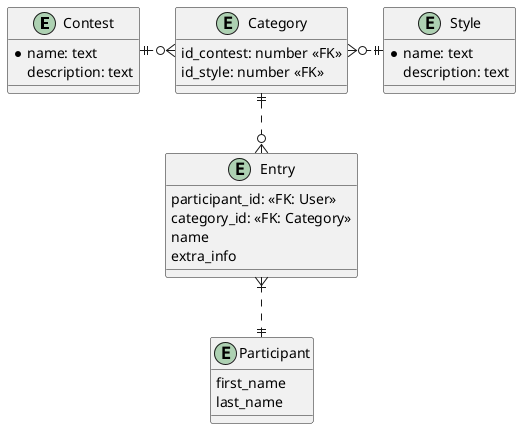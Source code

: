@startuml
entity "Contest" as con {
*name: text
description: text
}

entity "Style" as cat {
*name: text
description: text
}

entity "Category" as j {
id_contest: number <<FK>>
id_style: number <<FK>>
}

entity "Entry" as e {
participant_id: <<FK: User>>
category_id: <<FK: Category>>
name
extra_info
}

'entity "Entry" as e {
'participant_id: <<FK: User>>
'id_contest: <<FK: Contest>>
'id_category: <<FK: Category>>
'}

entity "Participant" as p {
first_name
last_name
}

j }o.l.|| con
j }o.r.|| cat
e }|..|| p

e }o.u.||j
'e }o.u.|| con
'e }o.u.|| cat

@enduml